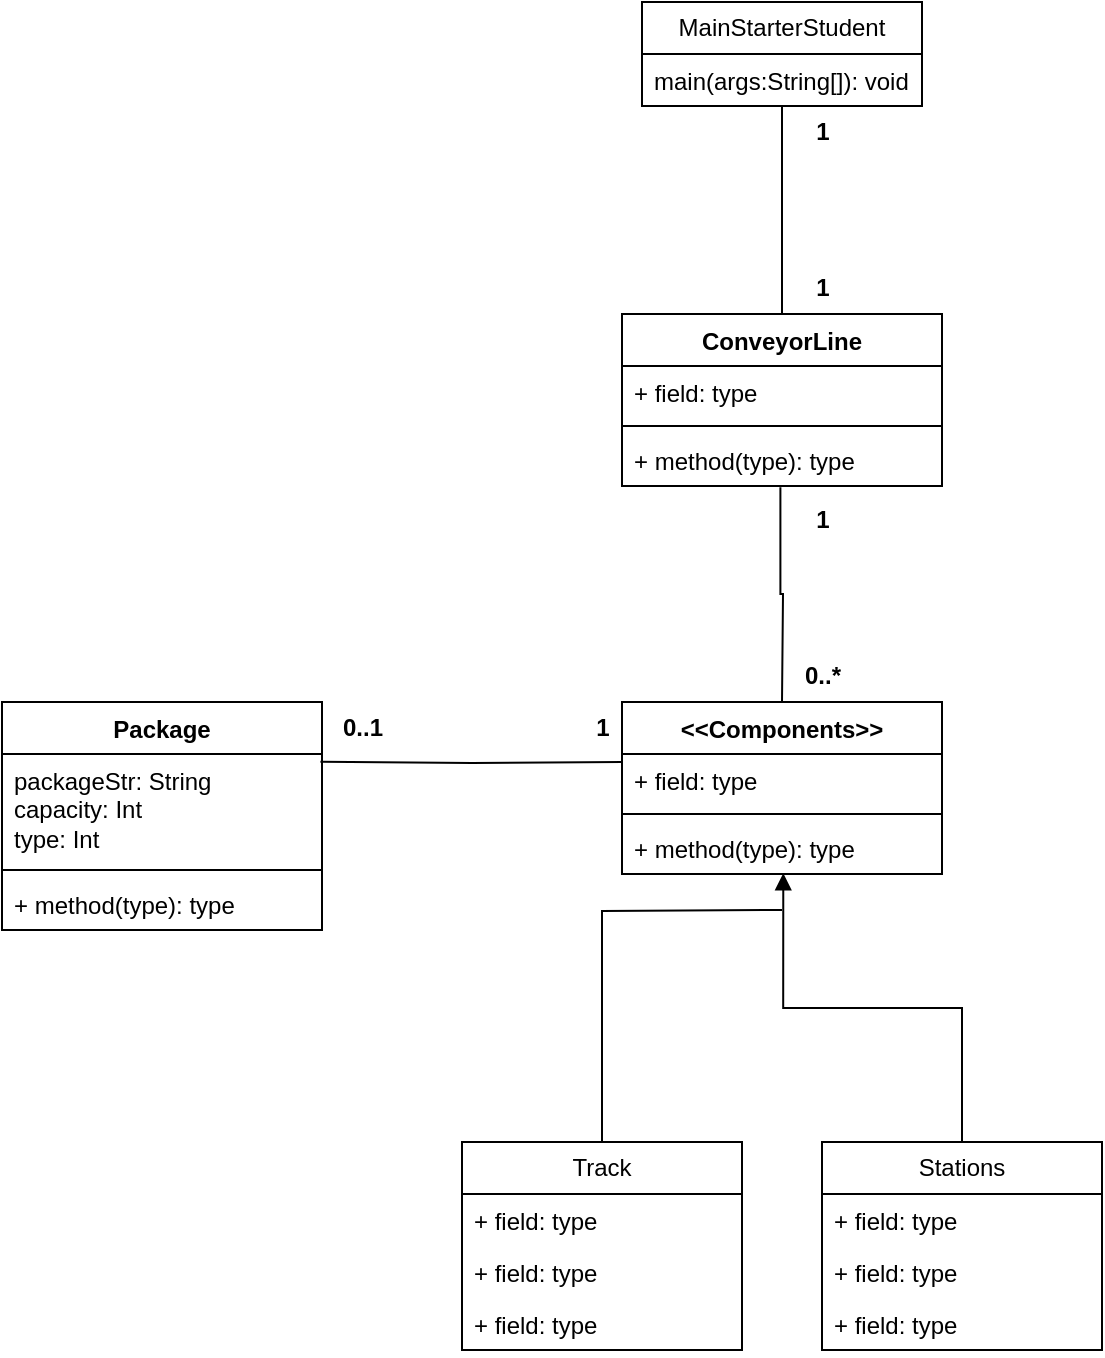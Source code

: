 <mxfile version="28.2.8">
  <diagram id="C5RBs43oDa-KdzZeNtuy" name="Page-1">
    <mxGraphModel dx="2253" dy="829" grid="1" gridSize="10" guides="1" tooltips="1" connect="1" arrows="1" fold="1" page="1" pageScale="1" pageWidth="827" pageHeight="1169" math="0" shadow="0">
      <root>
        <mxCell id="WIyWlLk6GJQsqaUBKTNV-0" />
        <mxCell id="WIyWlLk6GJQsqaUBKTNV-1" parent="WIyWlLk6GJQsqaUBKTNV-0" />
        <mxCell id="P_OGOmN0CwJIOBf65VQs-30" style="edgeStyle=orthogonalEdgeStyle;rounded=0;orthogonalLoop=1;jettySize=auto;html=1;entryX=0.5;entryY=0;entryDx=0;entryDy=0;endArrow=none;endFill=0;" edge="1" parent="WIyWlLk6GJQsqaUBKTNV-1" source="F0JXjZwcYwnBpoJlxYv4-0">
          <mxGeometry relative="1" as="geometry">
            <mxPoint x="90" y="220.0" as="targetPoint" />
          </mxGeometry>
        </mxCell>
        <mxCell id="F0JXjZwcYwnBpoJlxYv4-0" value="MainStarterStudent" style="swimlane;fontStyle=0;childLayout=stackLayout;horizontal=1;startSize=26;fillColor=none;horizontalStack=0;resizeParent=1;resizeParentMax=0;resizeLast=0;collapsible=1;marginBottom=0;whiteSpace=wrap;html=1;" parent="WIyWlLk6GJQsqaUBKTNV-1" vertex="1">
          <mxGeometry x="20" y="60" width="140" height="52" as="geometry" />
        </mxCell>
        <mxCell id="F0JXjZwcYwnBpoJlxYv4-1" value="main(args:String[]): void" style="text;strokeColor=none;fillColor=none;align=left;verticalAlign=top;spacingLeft=4;spacingRight=4;overflow=hidden;rotatable=0;points=[[0,0.5],[1,0.5]];portConstraint=eastwest;whiteSpace=wrap;html=1;" parent="F0JXjZwcYwnBpoJlxYv4-0" vertex="1">
          <mxGeometry y="26" width="140" height="26" as="geometry" />
        </mxCell>
        <mxCell id="P_OGOmN0CwJIOBf65VQs-15" style="edgeStyle=orthogonalEdgeStyle;rounded=0;orthogonalLoop=1;jettySize=auto;html=1;entryX=0.5;entryY=0;entryDx=0;entryDy=0;endArrow=none;endFill=0;exitX=0.495;exitY=1.024;exitDx=0;exitDy=0;exitPerimeter=0;" edge="1" parent="WIyWlLk6GJQsqaUBKTNV-1" source="P_OGOmN0CwJIOBf65VQs-47">
          <mxGeometry relative="1" as="geometry">
            <mxPoint x="89.66" y="306.0" as="sourcePoint" />
            <mxPoint x="90" y="410.0" as="targetPoint" />
          </mxGeometry>
        </mxCell>
        <mxCell id="P_OGOmN0CwJIOBf65VQs-33" style="edgeStyle=orthogonalEdgeStyle;rounded=0;orthogonalLoop=1;jettySize=auto;html=1;entryX=0.5;entryY=0;entryDx=0;entryDy=0;endArrow=none;endFill=0;jumpSize=4;endSize=4;" edge="1" parent="WIyWlLk6GJQsqaUBKTNV-1" target="P_OGOmN0CwJIOBf65VQs-4">
          <mxGeometry relative="1" as="geometry">
            <mxPoint x="90" y="514" as="sourcePoint" />
          </mxGeometry>
        </mxCell>
        <mxCell id="P_OGOmN0CwJIOBf65VQs-4" value="Track" style="swimlane;fontStyle=0;childLayout=stackLayout;horizontal=1;startSize=26;fillColor=none;horizontalStack=0;resizeParent=1;resizeParentMax=0;resizeLast=0;collapsible=1;marginBottom=0;whiteSpace=wrap;html=1;" vertex="1" parent="WIyWlLk6GJQsqaUBKTNV-1">
          <mxGeometry x="-70" y="630" width="140" height="104" as="geometry" />
        </mxCell>
        <mxCell id="P_OGOmN0CwJIOBf65VQs-5" value="+ field: type" style="text;strokeColor=none;fillColor=none;align=left;verticalAlign=top;spacingLeft=4;spacingRight=4;overflow=hidden;rotatable=0;points=[[0,0.5],[1,0.5]];portConstraint=eastwest;whiteSpace=wrap;html=1;" vertex="1" parent="P_OGOmN0CwJIOBf65VQs-4">
          <mxGeometry y="26" width="140" height="26" as="geometry" />
        </mxCell>
        <mxCell id="P_OGOmN0CwJIOBf65VQs-6" value="+ field: type" style="text;strokeColor=none;fillColor=none;align=left;verticalAlign=top;spacingLeft=4;spacingRight=4;overflow=hidden;rotatable=0;points=[[0,0.5],[1,0.5]];portConstraint=eastwest;whiteSpace=wrap;html=1;" vertex="1" parent="P_OGOmN0CwJIOBf65VQs-4">
          <mxGeometry y="52" width="140" height="26" as="geometry" />
        </mxCell>
        <mxCell id="P_OGOmN0CwJIOBf65VQs-7" value="+ field: type" style="text;strokeColor=none;fillColor=none;align=left;verticalAlign=top;spacingLeft=4;spacingRight=4;overflow=hidden;rotatable=0;points=[[0,0.5],[1,0.5]];portConstraint=eastwest;whiteSpace=wrap;html=1;" vertex="1" parent="P_OGOmN0CwJIOBf65VQs-4">
          <mxGeometry y="78" width="140" height="26" as="geometry" />
        </mxCell>
        <mxCell id="P_OGOmN0CwJIOBf65VQs-8" value="Stations" style="swimlane;fontStyle=0;childLayout=stackLayout;horizontal=1;startSize=26;fillColor=none;horizontalStack=0;resizeParent=1;resizeParentMax=0;resizeLast=0;collapsible=1;marginBottom=0;whiteSpace=wrap;html=1;" vertex="1" parent="WIyWlLk6GJQsqaUBKTNV-1">
          <mxGeometry x="110" y="630" width="140" height="104" as="geometry" />
        </mxCell>
        <mxCell id="P_OGOmN0CwJIOBf65VQs-9" value="+ field: type" style="text;strokeColor=none;fillColor=none;align=left;verticalAlign=top;spacingLeft=4;spacingRight=4;overflow=hidden;rotatable=0;points=[[0,0.5],[1,0.5]];portConstraint=eastwest;whiteSpace=wrap;html=1;" vertex="1" parent="P_OGOmN0CwJIOBf65VQs-8">
          <mxGeometry y="26" width="140" height="26" as="geometry" />
        </mxCell>
        <mxCell id="P_OGOmN0CwJIOBf65VQs-10" value="+ field: type" style="text;strokeColor=none;fillColor=none;align=left;verticalAlign=top;spacingLeft=4;spacingRight=4;overflow=hidden;rotatable=0;points=[[0,0.5],[1,0.5]];portConstraint=eastwest;whiteSpace=wrap;html=1;" vertex="1" parent="P_OGOmN0CwJIOBf65VQs-8">
          <mxGeometry y="52" width="140" height="26" as="geometry" />
        </mxCell>
        <mxCell id="P_OGOmN0CwJIOBf65VQs-11" value="+ field: type" style="text;strokeColor=none;fillColor=none;align=left;verticalAlign=top;spacingLeft=4;spacingRight=4;overflow=hidden;rotatable=0;points=[[0,0.5],[1,0.5]];portConstraint=eastwest;whiteSpace=wrap;html=1;" vertex="1" parent="P_OGOmN0CwJIOBf65VQs-8">
          <mxGeometry y="78" width="140" height="26" as="geometry" />
        </mxCell>
        <mxCell id="P_OGOmN0CwJIOBf65VQs-16" value="1" style="text;align=center;fontStyle=1;verticalAlign=middle;spacingLeft=3;spacingRight=3;strokeColor=none;rotatable=0;points=[[0,0.5],[1,0.5]];portConstraint=eastwest;html=1;" vertex="1" parent="WIyWlLk6GJQsqaUBKTNV-1">
          <mxGeometry x="70" y="306" width="80" height="26" as="geometry" />
        </mxCell>
        <mxCell id="P_OGOmN0CwJIOBf65VQs-17" value="0..*" style="text;align=center;fontStyle=1;verticalAlign=middle;spacingLeft=3;spacingRight=3;strokeColor=none;rotatable=0;points=[[0,0.5],[1,0.5]];portConstraint=eastwest;html=1;" vertex="1" parent="WIyWlLk6GJQsqaUBKTNV-1">
          <mxGeometry x="70" y="384" width="80" height="26" as="geometry" />
        </mxCell>
        <mxCell id="P_OGOmN0CwJIOBf65VQs-31" value="1" style="text;align=center;fontStyle=1;verticalAlign=middle;spacingLeft=3;spacingRight=3;strokeColor=none;rotatable=0;points=[[0,0.5],[1,0.5]];portConstraint=eastwest;html=1;" vertex="1" parent="WIyWlLk6GJQsqaUBKTNV-1">
          <mxGeometry x="70" y="190" width="80" height="26" as="geometry" />
        </mxCell>
        <mxCell id="P_OGOmN0CwJIOBf65VQs-32" value="1" style="text;align=center;fontStyle=1;verticalAlign=middle;spacingLeft=3;spacingRight=3;strokeColor=none;rotatable=0;points=[[0,0.5],[1,0.5]];portConstraint=eastwest;html=1;" vertex="1" parent="WIyWlLk6GJQsqaUBKTNV-1">
          <mxGeometry x="70" y="112" width="80" height="26" as="geometry" />
        </mxCell>
        <mxCell id="P_OGOmN0CwJIOBf65VQs-34" style="edgeStyle=orthogonalEdgeStyle;rounded=0;orthogonalLoop=1;jettySize=auto;html=1;endArrow=block;endFill=1;entryX=0.504;entryY=0.984;entryDx=0;entryDy=0;entryPerimeter=0;" edge="1" parent="WIyWlLk6GJQsqaUBKTNV-1" source="P_OGOmN0CwJIOBf65VQs-8" target="P_OGOmN0CwJIOBf65VQs-58">
          <mxGeometry relative="1" as="geometry">
            <mxPoint x="90" y="469.844" as="targetPoint" />
          </mxGeometry>
        </mxCell>
        <mxCell id="P_OGOmN0CwJIOBf65VQs-44" value="ConveyorLine" style="swimlane;fontStyle=1;align=center;verticalAlign=top;childLayout=stackLayout;horizontal=1;startSize=26;horizontalStack=0;resizeParent=1;resizeParentMax=0;resizeLast=0;collapsible=1;marginBottom=0;whiteSpace=wrap;html=1;" vertex="1" parent="WIyWlLk6GJQsqaUBKTNV-1">
          <mxGeometry x="10" y="216" width="160" height="86" as="geometry" />
        </mxCell>
        <mxCell id="P_OGOmN0CwJIOBf65VQs-45" value="+ field: type" style="text;strokeColor=none;fillColor=none;align=left;verticalAlign=top;spacingLeft=4;spacingRight=4;overflow=hidden;rotatable=0;points=[[0,0.5],[1,0.5]];portConstraint=eastwest;whiteSpace=wrap;html=1;" vertex="1" parent="P_OGOmN0CwJIOBf65VQs-44">
          <mxGeometry y="26" width="160" height="26" as="geometry" />
        </mxCell>
        <mxCell id="P_OGOmN0CwJIOBf65VQs-46" value="" style="line;strokeWidth=1;fillColor=none;align=left;verticalAlign=middle;spacingTop=-1;spacingLeft=3;spacingRight=3;rotatable=0;labelPosition=right;points=[];portConstraint=eastwest;strokeColor=inherit;" vertex="1" parent="P_OGOmN0CwJIOBf65VQs-44">
          <mxGeometry y="52" width="160" height="8" as="geometry" />
        </mxCell>
        <mxCell id="P_OGOmN0CwJIOBf65VQs-47" value="+ method(type): type" style="text;strokeColor=none;fillColor=none;align=left;verticalAlign=top;spacingLeft=4;spacingRight=4;overflow=hidden;rotatable=0;points=[[0,0.5],[1,0.5]];portConstraint=eastwest;whiteSpace=wrap;html=1;" vertex="1" parent="P_OGOmN0CwJIOBf65VQs-44">
          <mxGeometry y="60" width="160" height="26" as="geometry" />
        </mxCell>
        <mxCell id="P_OGOmN0CwJIOBf65VQs-48" value="Package" style="swimlane;fontStyle=1;align=center;verticalAlign=top;childLayout=stackLayout;horizontal=1;startSize=26;horizontalStack=0;resizeParent=1;resizeParentMax=0;resizeLast=0;collapsible=1;marginBottom=0;whiteSpace=wrap;html=1;" vertex="1" parent="WIyWlLk6GJQsqaUBKTNV-1">
          <mxGeometry x="-300" y="410" width="160" height="114" as="geometry" />
        </mxCell>
        <mxCell id="P_OGOmN0CwJIOBf65VQs-49" value="packageStr: String&lt;div&gt;capacity: Int&lt;/div&gt;&lt;div&gt;type: Int&lt;/div&gt;" style="text;strokeColor=none;fillColor=none;align=left;verticalAlign=top;spacingLeft=4;spacingRight=4;overflow=hidden;rotatable=0;points=[[0,0.5],[1,0.5]];portConstraint=eastwest;whiteSpace=wrap;html=1;" vertex="1" parent="P_OGOmN0CwJIOBf65VQs-48">
          <mxGeometry y="26" width="160" height="54" as="geometry" />
        </mxCell>
        <mxCell id="P_OGOmN0CwJIOBf65VQs-50" value="" style="line;strokeWidth=1;fillColor=none;align=left;verticalAlign=middle;spacingTop=-1;spacingLeft=3;spacingRight=3;rotatable=0;labelPosition=right;points=[];portConstraint=eastwest;strokeColor=inherit;" vertex="1" parent="P_OGOmN0CwJIOBf65VQs-48">
          <mxGeometry y="80" width="160" height="8" as="geometry" />
        </mxCell>
        <mxCell id="P_OGOmN0CwJIOBf65VQs-51" value="+ method(type): type" style="text;strokeColor=none;fillColor=none;align=left;verticalAlign=top;spacingLeft=4;spacingRight=4;overflow=hidden;rotatable=0;points=[[0,0.5],[1,0.5]];portConstraint=eastwest;whiteSpace=wrap;html=1;" vertex="1" parent="P_OGOmN0CwJIOBf65VQs-48">
          <mxGeometry y="88" width="160" height="26" as="geometry" />
        </mxCell>
        <mxCell id="P_OGOmN0CwJIOBf65VQs-52" style="edgeStyle=orthogonalEdgeStyle;rounded=0;orthogonalLoop=1;jettySize=auto;html=1;entryX=0.995;entryY=0.071;entryDx=0;entryDy=0;entryPerimeter=0;endArrow=none;endFill=0;" edge="1" parent="WIyWlLk6GJQsqaUBKTNV-1" target="P_OGOmN0CwJIOBf65VQs-49">
          <mxGeometry relative="1" as="geometry">
            <mxPoint x="10" y="440.0" as="sourcePoint" />
          </mxGeometry>
        </mxCell>
        <mxCell id="P_OGOmN0CwJIOBf65VQs-53" value="0..1" style="text;align=center;fontStyle=1;verticalAlign=middle;spacingLeft=3;spacingRight=3;strokeColor=none;rotatable=0;points=[[0,0.5],[1,0.5]];portConstraint=eastwest;html=1;" vertex="1" parent="WIyWlLk6GJQsqaUBKTNV-1">
          <mxGeometry x="-160" y="410" width="80" height="26" as="geometry" />
        </mxCell>
        <mxCell id="P_OGOmN0CwJIOBf65VQs-54" value="1" style="text;align=center;fontStyle=1;verticalAlign=middle;spacingLeft=3;spacingRight=3;strokeColor=none;rotatable=0;points=[[0,0.5],[1,0.5]];portConstraint=eastwest;html=1;" vertex="1" parent="WIyWlLk6GJQsqaUBKTNV-1">
          <mxGeometry x="-40" y="410" width="80" height="26" as="geometry" />
        </mxCell>
        <mxCell id="P_OGOmN0CwJIOBf65VQs-55" value="&amp;lt;&amp;lt;Components&amp;gt;&amp;gt;" style="swimlane;fontStyle=1;align=center;verticalAlign=top;childLayout=stackLayout;horizontal=1;startSize=26;horizontalStack=0;resizeParent=1;resizeParentMax=0;resizeLast=0;collapsible=1;marginBottom=0;whiteSpace=wrap;html=1;" vertex="1" parent="WIyWlLk6GJQsqaUBKTNV-1">
          <mxGeometry x="10" y="410" width="160" height="86" as="geometry" />
        </mxCell>
        <mxCell id="P_OGOmN0CwJIOBf65VQs-56" value="+ field: type" style="text;strokeColor=none;fillColor=none;align=left;verticalAlign=top;spacingLeft=4;spacingRight=4;overflow=hidden;rotatable=0;points=[[0,0.5],[1,0.5]];portConstraint=eastwest;whiteSpace=wrap;html=1;" vertex="1" parent="P_OGOmN0CwJIOBf65VQs-55">
          <mxGeometry y="26" width="160" height="26" as="geometry" />
        </mxCell>
        <mxCell id="P_OGOmN0CwJIOBf65VQs-57" value="" style="line;strokeWidth=1;fillColor=none;align=left;verticalAlign=middle;spacingTop=-1;spacingLeft=3;spacingRight=3;rotatable=0;labelPosition=right;points=[];portConstraint=eastwest;strokeColor=inherit;" vertex="1" parent="P_OGOmN0CwJIOBf65VQs-55">
          <mxGeometry y="52" width="160" height="8" as="geometry" />
        </mxCell>
        <mxCell id="P_OGOmN0CwJIOBf65VQs-58" value="+ method(type): type" style="text;strokeColor=none;fillColor=none;align=left;verticalAlign=top;spacingLeft=4;spacingRight=4;overflow=hidden;rotatable=0;points=[[0,0.5],[1,0.5]];portConstraint=eastwest;whiteSpace=wrap;html=1;" vertex="1" parent="P_OGOmN0CwJIOBf65VQs-55">
          <mxGeometry y="60" width="160" height="26" as="geometry" />
        </mxCell>
      </root>
    </mxGraphModel>
  </diagram>
</mxfile>
